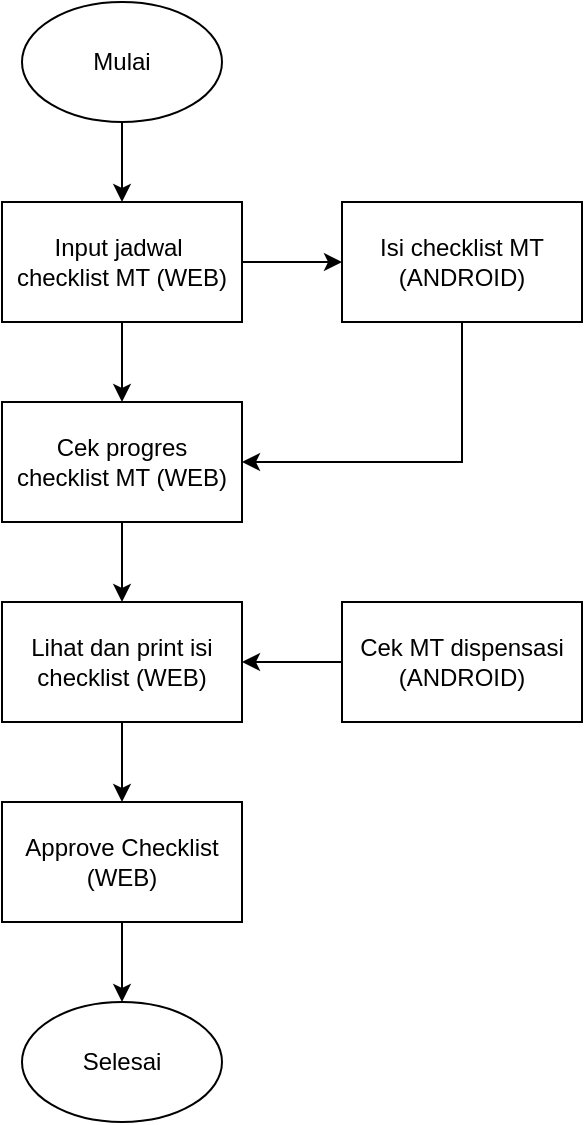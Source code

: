 <mxfile version="12.1.9" type="device" pages="1"><diagram id="mdWGeW3_gw61N78ykCCo" name="Page-1"><mxGraphModel dx="868" dy="443" grid="1" gridSize="10" guides="1" tooltips="1" connect="1" arrows="1" fold="1" page="1" pageScale="1" pageWidth="850" pageHeight="1100" math="0" shadow="0"><root><mxCell id="0"/><mxCell id="1" parent="0"/><mxCell id="xSd4Vz0H-j5Ux47VjCLL-6" style="edgeStyle=orthogonalEdgeStyle;rounded=0;orthogonalLoop=1;jettySize=auto;html=1;exitX=1;exitY=0.5;exitDx=0;exitDy=0;entryX=0;entryY=0.5;entryDx=0;entryDy=0;" edge="1" parent="1" source="xSd4Vz0H-j5Ux47VjCLL-1" target="xSd4Vz0H-j5Ux47VjCLL-4"><mxGeometry relative="1" as="geometry"/></mxCell><mxCell id="xSd4Vz0H-j5Ux47VjCLL-7" style="edgeStyle=orthogonalEdgeStyle;rounded=0;orthogonalLoop=1;jettySize=auto;html=1;exitX=0.5;exitY=1;exitDx=0;exitDy=0;entryX=0.5;entryY=0;entryDx=0;entryDy=0;" edge="1" parent="1" source="xSd4Vz0H-j5Ux47VjCLL-1" target="xSd4Vz0H-j5Ux47VjCLL-3"><mxGeometry relative="1" as="geometry"/></mxCell><mxCell id="xSd4Vz0H-j5Ux47VjCLL-1" value="Input jadwal&amp;nbsp;&lt;br&gt;checklist MT (WEB)" style="rounded=0;whiteSpace=wrap;html=1;" vertex="1" parent="1"><mxGeometry x="260" y="160" width="120" height="60" as="geometry"/></mxCell><mxCell id="xSd4Vz0H-j5Ux47VjCLL-5" style="edgeStyle=orthogonalEdgeStyle;rounded=0;orthogonalLoop=1;jettySize=auto;html=1;exitX=0.5;exitY=1;exitDx=0;exitDy=0;entryX=0.5;entryY=0;entryDx=0;entryDy=0;" edge="1" parent="1" source="xSd4Vz0H-j5Ux47VjCLL-2" target="xSd4Vz0H-j5Ux47VjCLL-1"><mxGeometry relative="1" as="geometry"/></mxCell><mxCell id="xSd4Vz0H-j5Ux47VjCLL-2" value="Mulai" style="ellipse;whiteSpace=wrap;html=1;" vertex="1" parent="1"><mxGeometry x="270" y="60" width="100" height="60" as="geometry"/></mxCell><mxCell id="xSd4Vz0H-j5Ux47VjCLL-10" style="edgeStyle=orthogonalEdgeStyle;rounded=0;orthogonalLoop=1;jettySize=auto;html=1;exitX=0.5;exitY=1;exitDx=0;exitDy=0;" edge="1" parent="1" source="xSd4Vz0H-j5Ux47VjCLL-3" target="xSd4Vz0H-j5Ux47VjCLL-9"><mxGeometry relative="1" as="geometry"/></mxCell><mxCell id="xSd4Vz0H-j5Ux47VjCLL-3" value="Cek progres&lt;br&gt;checklist MT (WEB)" style="rounded=0;whiteSpace=wrap;html=1;" vertex="1" parent="1"><mxGeometry x="260" y="260" width="120" height="60" as="geometry"/></mxCell><mxCell id="xSd4Vz0H-j5Ux47VjCLL-8" style="edgeStyle=orthogonalEdgeStyle;rounded=0;orthogonalLoop=1;jettySize=auto;html=1;exitX=0.5;exitY=1;exitDx=0;exitDy=0;entryX=1;entryY=0.5;entryDx=0;entryDy=0;" edge="1" parent="1" source="xSd4Vz0H-j5Ux47VjCLL-4" target="xSd4Vz0H-j5Ux47VjCLL-3"><mxGeometry relative="1" as="geometry"/></mxCell><mxCell id="xSd4Vz0H-j5Ux47VjCLL-4" value="Isi checklist MT (ANDROID)" style="rounded=0;whiteSpace=wrap;html=1;" vertex="1" parent="1"><mxGeometry x="430" y="160" width="120" height="60" as="geometry"/></mxCell><mxCell id="xSd4Vz0H-j5Ux47VjCLL-15" style="edgeStyle=orthogonalEdgeStyle;rounded=0;orthogonalLoop=1;jettySize=auto;html=1;exitX=0.5;exitY=1;exitDx=0;exitDy=0;" edge="1" parent="1" source="xSd4Vz0H-j5Ux47VjCLL-9" target="xSd4Vz0H-j5Ux47VjCLL-14"><mxGeometry relative="1" as="geometry"/></mxCell><mxCell id="xSd4Vz0H-j5Ux47VjCLL-9" value="Lihat dan print isi checklist (WEB)" style="rounded=0;whiteSpace=wrap;html=1;" vertex="1" parent="1"><mxGeometry x="260" y="360" width="120" height="60" as="geometry"/></mxCell><mxCell id="xSd4Vz0H-j5Ux47VjCLL-16" style="edgeStyle=orthogonalEdgeStyle;rounded=0;orthogonalLoop=1;jettySize=auto;html=1;exitX=0;exitY=0.5;exitDx=0;exitDy=0;entryX=1;entryY=0.5;entryDx=0;entryDy=0;" edge="1" parent="1" source="xSd4Vz0H-j5Ux47VjCLL-11" target="xSd4Vz0H-j5Ux47VjCLL-9"><mxGeometry relative="1" as="geometry"/></mxCell><mxCell id="xSd4Vz0H-j5Ux47VjCLL-11" value="Cek MT dispensasi&lt;br&gt;(ANDROID)" style="rounded=0;whiteSpace=wrap;html=1;" vertex="1" parent="1"><mxGeometry x="430" y="360" width="120" height="60" as="geometry"/></mxCell><mxCell id="xSd4Vz0H-j5Ux47VjCLL-19" style="edgeStyle=orthogonalEdgeStyle;rounded=0;orthogonalLoop=1;jettySize=auto;html=1;exitX=0.5;exitY=1;exitDx=0;exitDy=0;" edge="1" parent="1" source="xSd4Vz0H-j5Ux47VjCLL-14" target="xSd4Vz0H-j5Ux47VjCLL-18"><mxGeometry relative="1" as="geometry"/></mxCell><mxCell id="xSd4Vz0H-j5Ux47VjCLL-14" value="Approve Checklist (WEB)" style="rounded=0;whiteSpace=wrap;html=1;" vertex="1" parent="1"><mxGeometry x="260" y="460" width="120" height="60" as="geometry"/></mxCell><mxCell id="xSd4Vz0H-j5Ux47VjCLL-18" value="Selesai" style="ellipse;whiteSpace=wrap;html=1;" vertex="1" parent="1"><mxGeometry x="270" y="560" width="100" height="60" as="geometry"/></mxCell></root></mxGraphModel></diagram></mxfile>